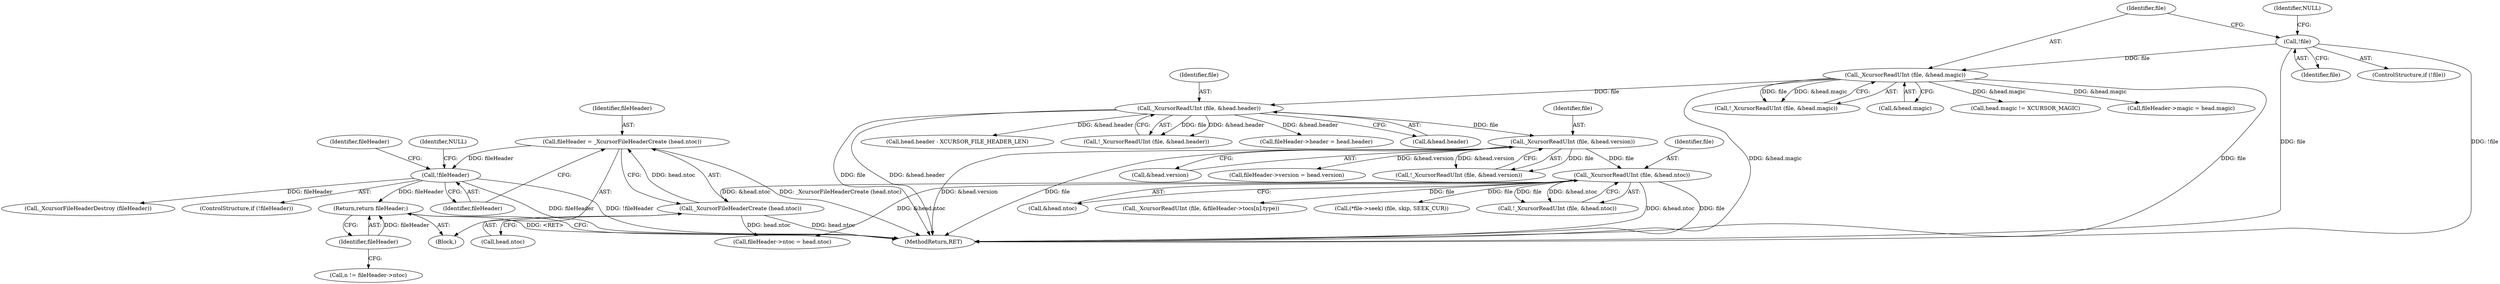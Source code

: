 digraph "0_xcursor_4794b5dd34688158fb51a2943032569d3780c4b8@pointer" {
"1000567" [label="(Return,return fileHeader;)"];
"1000568" [label="(Identifier,fileHeader)"];
"1000473" [label="(Call,!fileHeader)"];
"1000466" [label="(Call,fileHeader = _XcursorFileHeaderCreate (head.ntoc))"];
"1000468" [label="(Call,_XcursorFileHeaderCreate (head.ntoc))"];
"1000440" [label="(Call,_XcursorReadUInt (file, &head.ntoc))"];
"1000430" [label="(Call,_XcursorReadUInt (file, &head.version))"];
"1000420" [label="(Call,_XcursorReadUInt (file, &head.header))"];
"1000402" [label="(Call,_XcursorReadUInt (file, &head.magic))"];
"1000396" [label="(Call,!file)"];
"1000441" [label="(Identifier,file)"];
"1000397" [label="(Identifier,file)"];
"1000401" [label="(Call,!_XcursorReadUInt (file, &head.magic))"];
"1000498" [label="(Call,fileHeader->ntoc = head.ntoc)"];
"1000450" [label="(Call,head.header - XCURSOR_FILE_HEADER_LEN)"];
"1000395" [label="(ControlStructure,if (!file))"];
"1000568" [label="(Identifier,fileHeader)"];
"1000403" [label="(Identifier,file)"];
"1000474" [label="(Identifier,fileHeader)"];
"1000563" [label="(Call,_XcursorFileHeaderDestroy (fileHeader))"];
"1000432" [label="(Call,&head.version)"];
"1000442" [label="(Call,&head.ntoc)"];
"1000419" [label="(Call,!_XcursorReadUInt (file, &head.header))"];
"1000484" [label="(Call,fileHeader->header = head.header)"];
"1000479" [label="(Identifier,fileHeader)"];
"1000519" [label="(Call,_XcursorReadUInt (file, &fileHeader->tocs[n].type))"];
"1000466" [label="(Call,fileHeader = _XcursorFileHeaderCreate (head.ntoc))"];
"1000404" [label="(Call,&head.magic)"];
"1000468" [label="(Call,_XcursorFileHeaderCreate (head.ntoc))"];
"1000491" [label="(Call,fileHeader->version = head.version)"];
"1000557" [label="(Call,n != fileHeader->ntoc)"];
"1000476" [label="(Identifier,NULL)"];
"1000429" [label="(Call,!_XcursorReadUInt (file, &head.version))"];
"1000411" [label="(Call,head.magic != XCURSOR_MAGIC)"];
"1000440" [label="(Call,_XcursorReadUInt (file, &head.ntoc))"];
"1000459" [label="(Call,(*file->seek) (file, skip, SEEK_CUR))"];
"1000477" [label="(Call,fileHeader->magic = head.magic)"];
"1000469" [label="(Call,head.ntoc)"];
"1000473" [label="(Call,!fileHeader)"];
"1000396" [label="(Call,!file)"];
"1000467" [label="(Identifier,fileHeader)"];
"1000567" [label="(Return,return fileHeader;)"];
"1000402" [label="(Call,_XcursorReadUInt (file, &head.magic))"];
"1000420" [label="(Call,_XcursorReadUInt (file, &head.header))"];
"1000431" [label="(Identifier,file)"];
"1000430" [label="(Call,_XcursorReadUInt (file, &head.version))"];
"1000472" [label="(ControlStructure,if (!fileHeader))"];
"1000439" [label="(Call,!_XcursorReadUInt (file, &head.ntoc))"];
"1000421" [label="(Identifier,file)"];
"1000422" [label="(Call,&head.header)"];
"1000399" [label="(Identifier,NULL)"];
"1000390" [label="(Block,)"];
"1001171" [label="(MethodReturn,RET)"];
"1000567" -> "1000390"  [label="AST: "];
"1000567" -> "1000568"  [label="CFG: "];
"1000568" -> "1000567"  [label="AST: "];
"1001171" -> "1000567"  [label="CFG: "];
"1000567" -> "1001171"  [label="DDG: <RET>"];
"1000568" -> "1000567"  [label="DDG: fileHeader"];
"1000473" -> "1000567"  [label="DDG: fileHeader"];
"1000568" -> "1000557"  [label="CFG: "];
"1000473" -> "1000472"  [label="AST: "];
"1000473" -> "1000474"  [label="CFG: "];
"1000474" -> "1000473"  [label="AST: "];
"1000476" -> "1000473"  [label="CFG: "];
"1000479" -> "1000473"  [label="CFG: "];
"1000473" -> "1001171"  [label="DDG: fileHeader"];
"1000473" -> "1001171"  [label="DDG: !fileHeader"];
"1000466" -> "1000473"  [label="DDG: fileHeader"];
"1000473" -> "1000563"  [label="DDG: fileHeader"];
"1000466" -> "1000390"  [label="AST: "];
"1000466" -> "1000468"  [label="CFG: "];
"1000467" -> "1000466"  [label="AST: "];
"1000468" -> "1000466"  [label="AST: "];
"1000474" -> "1000466"  [label="CFG: "];
"1000466" -> "1001171"  [label="DDG: _XcursorFileHeaderCreate (head.ntoc)"];
"1000468" -> "1000466"  [label="DDG: head.ntoc"];
"1000468" -> "1000469"  [label="CFG: "];
"1000469" -> "1000468"  [label="AST: "];
"1000468" -> "1001171"  [label="DDG: head.ntoc"];
"1000440" -> "1000468"  [label="DDG: &head.ntoc"];
"1000468" -> "1000498"  [label="DDG: head.ntoc"];
"1000440" -> "1000439"  [label="AST: "];
"1000440" -> "1000442"  [label="CFG: "];
"1000441" -> "1000440"  [label="AST: "];
"1000442" -> "1000440"  [label="AST: "];
"1000439" -> "1000440"  [label="CFG: "];
"1000440" -> "1001171"  [label="DDG: &head.ntoc"];
"1000440" -> "1001171"  [label="DDG: file"];
"1000440" -> "1000439"  [label="DDG: file"];
"1000440" -> "1000439"  [label="DDG: &head.ntoc"];
"1000430" -> "1000440"  [label="DDG: file"];
"1000440" -> "1000459"  [label="DDG: file"];
"1000440" -> "1000498"  [label="DDG: &head.ntoc"];
"1000440" -> "1000519"  [label="DDG: file"];
"1000430" -> "1000429"  [label="AST: "];
"1000430" -> "1000432"  [label="CFG: "];
"1000431" -> "1000430"  [label="AST: "];
"1000432" -> "1000430"  [label="AST: "];
"1000429" -> "1000430"  [label="CFG: "];
"1000430" -> "1001171"  [label="DDG: &head.version"];
"1000430" -> "1001171"  [label="DDG: file"];
"1000430" -> "1000429"  [label="DDG: file"];
"1000430" -> "1000429"  [label="DDG: &head.version"];
"1000420" -> "1000430"  [label="DDG: file"];
"1000430" -> "1000491"  [label="DDG: &head.version"];
"1000420" -> "1000419"  [label="AST: "];
"1000420" -> "1000422"  [label="CFG: "];
"1000421" -> "1000420"  [label="AST: "];
"1000422" -> "1000420"  [label="AST: "];
"1000419" -> "1000420"  [label="CFG: "];
"1000420" -> "1001171"  [label="DDG: &head.header"];
"1000420" -> "1001171"  [label="DDG: file"];
"1000420" -> "1000419"  [label="DDG: file"];
"1000420" -> "1000419"  [label="DDG: &head.header"];
"1000402" -> "1000420"  [label="DDG: file"];
"1000420" -> "1000450"  [label="DDG: &head.header"];
"1000420" -> "1000484"  [label="DDG: &head.header"];
"1000402" -> "1000401"  [label="AST: "];
"1000402" -> "1000404"  [label="CFG: "];
"1000403" -> "1000402"  [label="AST: "];
"1000404" -> "1000402"  [label="AST: "];
"1000401" -> "1000402"  [label="CFG: "];
"1000402" -> "1001171"  [label="DDG: &head.magic"];
"1000402" -> "1001171"  [label="DDG: file"];
"1000402" -> "1000401"  [label="DDG: file"];
"1000402" -> "1000401"  [label="DDG: &head.magic"];
"1000396" -> "1000402"  [label="DDG: file"];
"1000402" -> "1000411"  [label="DDG: &head.magic"];
"1000402" -> "1000477"  [label="DDG: &head.magic"];
"1000396" -> "1000395"  [label="AST: "];
"1000396" -> "1000397"  [label="CFG: "];
"1000397" -> "1000396"  [label="AST: "];
"1000399" -> "1000396"  [label="CFG: "];
"1000403" -> "1000396"  [label="CFG: "];
"1000396" -> "1001171"  [label="DDG: !file"];
"1000396" -> "1001171"  [label="DDG: file"];
}
